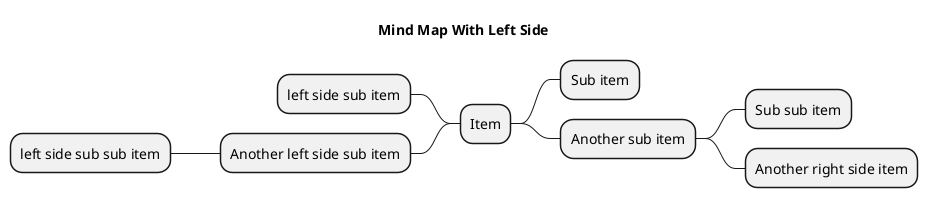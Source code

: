 @startmindmap MindMapLeftSide

title Mind Map With Left Side

* Item
** Sub item
** Another sub item
*** Sub sub item

left side

** left side sub item
** Another left side sub item
*** left side sub sub item

right side

*** Another right side item

@endmindmap
